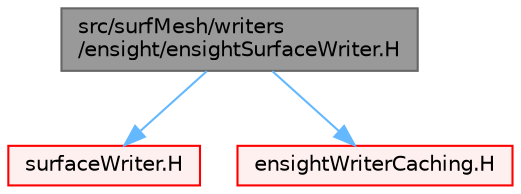 digraph "src/surfMesh/writers/ensight/ensightSurfaceWriter.H"
{
 // LATEX_PDF_SIZE
  bgcolor="transparent";
  edge [fontname=Helvetica,fontsize=10,labelfontname=Helvetica,labelfontsize=10];
  node [fontname=Helvetica,fontsize=10,shape=box,height=0.2,width=0.4];
  Node1 [id="Node000001",label="src/surfMesh/writers\l/ensight/ensightSurfaceWriter.H",height=0.2,width=0.4,color="gray40", fillcolor="grey60", style="filled", fontcolor="black",tooltip=" "];
  Node1 -> Node2 [id="edge1_Node000001_Node000002",color="steelblue1",style="solid",tooltip=" "];
  Node2 [id="Node000002",label="surfaceWriter.H",height=0.2,width=0.4,color="red", fillcolor="#FFF0F0", style="filled",URL="$surfaceWriter_8H.html",tooltip=" "];
  Node1 -> Node244 [id="edge2_Node000001_Node000244",color="steelblue1",style="solid",tooltip=" "];
  Node244 [id="Node000244",label="ensightWriterCaching.H",height=0.2,width=0.4,color="red", fillcolor="#FFF0F0", style="filled",URL="$ensightWriterCaching_8H.html",tooltip=" "];
}
